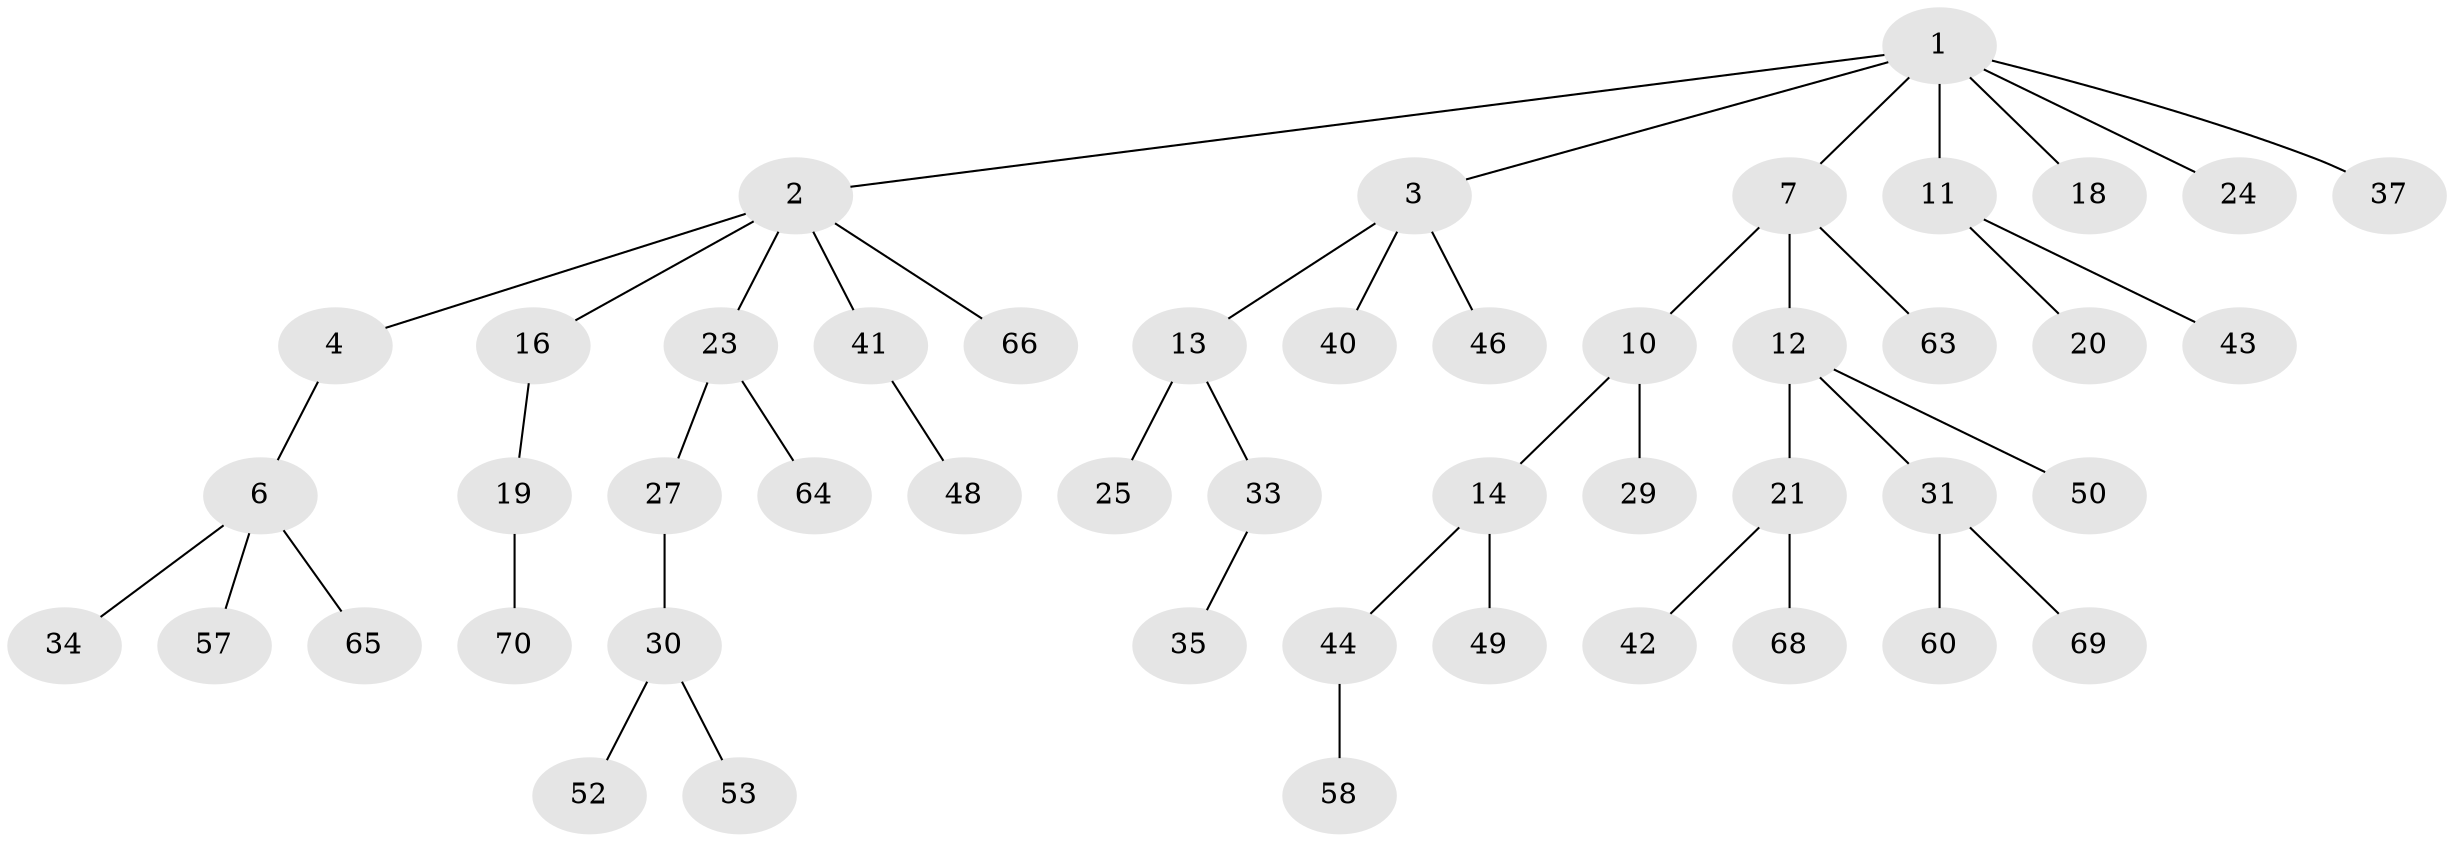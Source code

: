 // original degree distribution, {4: 0.08571428571428572, 6: 0.014285714285714285, 3: 0.14285714285714285, 2: 0.18571428571428572, 5: 0.04285714285714286, 1: 0.5285714285714286}
// Generated by graph-tools (version 1.1) at 2025/42/03/06/25 10:42:03]
// undirected, 48 vertices, 47 edges
graph export_dot {
graph [start="1"]
  node [color=gray90,style=filled];
  1 [super="+5"];
  2 [super="+8"];
  3 [super="+9"];
  4;
  6 [super="+51"];
  7 [super="+54"];
  10 [super="+22"];
  11 [super="+15"];
  12 [super="+28"];
  13 [super="+62"];
  14 [super="+36"];
  16 [super="+17"];
  18 [super="+32"];
  19 [super="+26"];
  20;
  21 [super="+39"];
  23;
  24;
  25 [super="+38"];
  27 [super="+56"];
  29;
  30 [super="+61"];
  31 [super="+67"];
  33;
  34 [super="+55"];
  35;
  37;
  40;
  41 [super="+47"];
  42;
  43;
  44 [super="+45"];
  46;
  48;
  49;
  50 [super="+59"];
  52;
  53;
  57;
  58;
  60;
  63;
  64;
  65;
  66;
  68;
  69;
  70;
  1 -- 2;
  1 -- 3;
  1 -- 18;
  1 -- 37;
  1 -- 7;
  1 -- 24;
  1 -- 11;
  2 -- 4;
  2 -- 23;
  2 -- 41;
  2 -- 66;
  2 -- 16;
  3 -- 13;
  3 -- 40;
  3 -- 46;
  4 -- 6;
  6 -- 34;
  6 -- 57;
  6 -- 65;
  7 -- 10;
  7 -- 12;
  7 -- 63;
  10 -- 14;
  10 -- 29;
  11 -- 43;
  11 -- 20;
  12 -- 21;
  12 -- 50;
  12 -- 31;
  13 -- 25;
  13 -- 33;
  14 -- 49;
  14 -- 44;
  16 -- 19;
  19 -- 70;
  21 -- 42;
  21 -- 68;
  23 -- 27;
  23 -- 64;
  27 -- 30;
  30 -- 52;
  30 -- 53;
  31 -- 60;
  31 -- 69;
  33 -- 35;
  41 -- 48;
  44 -- 58;
}

